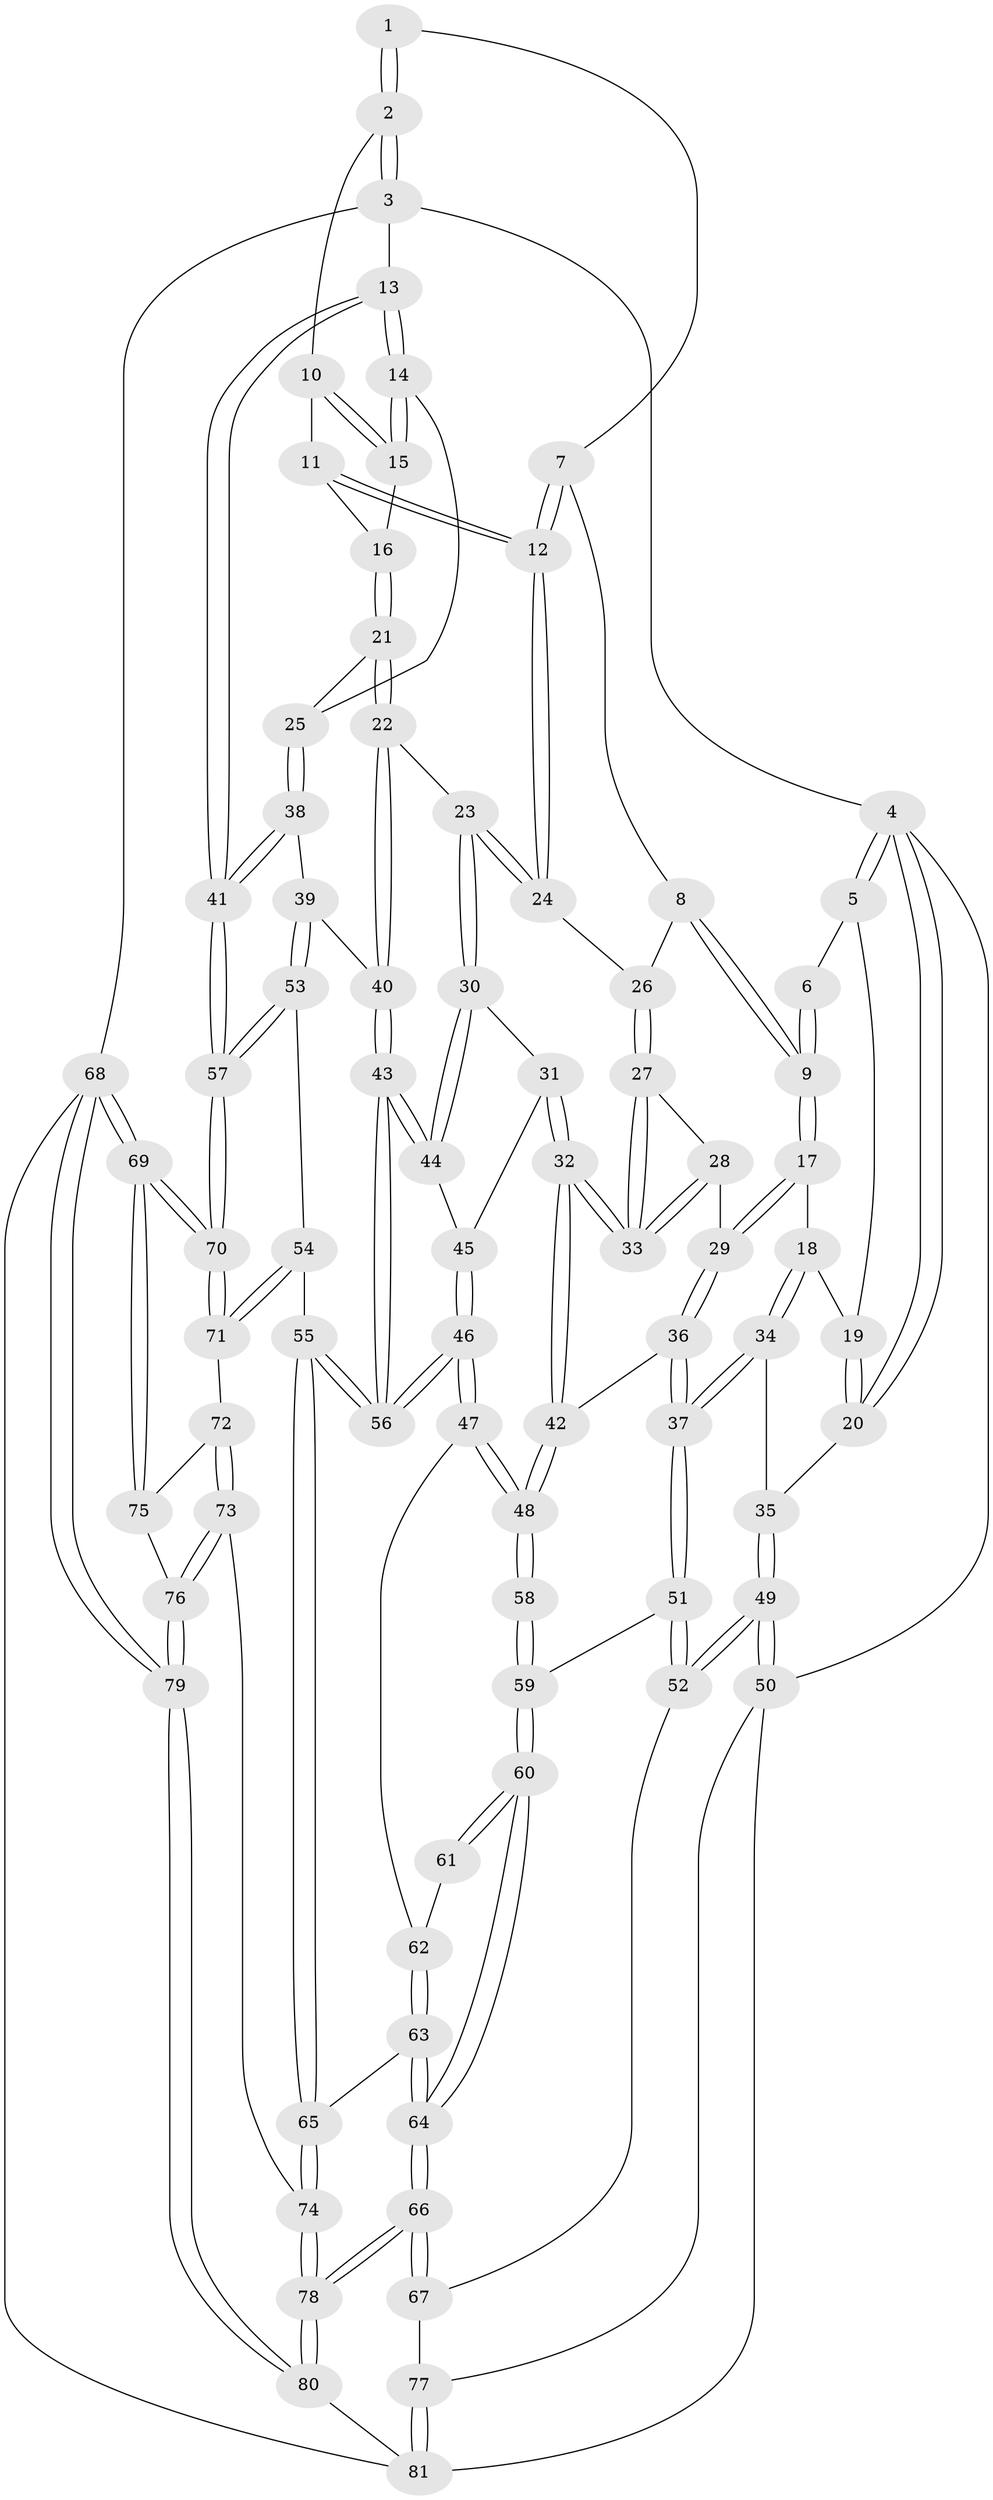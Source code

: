 // Generated by graph-tools (version 1.1) at 2025/03/03/09/25 03:03:18]
// undirected, 81 vertices, 199 edges
graph export_dot {
graph [start="1"]
  node [color=gray90,style=filled];
  1 [pos="+0.6641949041326027+0"];
  2 [pos="+0.8763076450609638+0"];
  3 [pos="+1+0"];
  4 [pos="+0+0"];
  5 [pos="+0+0"];
  6 [pos="+0.29732578626708944+0"];
  7 [pos="+0.6117398056550813+0"];
  8 [pos="+0.43611435332188847+0.18556118429931356"];
  9 [pos="+0.3250631812659761+0.1799601593177357"];
  10 [pos="+0.8687372849554444+0"];
  11 [pos="+0.7852038937141561+0.12471987175071114"];
  12 [pos="+0.6289355330018807+0.21939296148168153"];
  13 [pos="+1+0.26798371553555816"];
  14 [pos="+0.9782194405455319+0.24375935044634786"];
  15 [pos="+0.9496930354044144+0.19935574291880007"];
  16 [pos="+0.8089614352065+0.17230468056271697"];
  17 [pos="+0.29265321078744316+0.2207923869801539"];
  18 [pos="+0.2724218207790328+0.22482723608617944"];
  19 [pos="+0.14682346607121383+0.1464775841236149"];
  20 [pos="+0+0.09369174283322938"];
  21 [pos="+0.8398487556969827+0.31985609426645256"];
  22 [pos="+0.72510090653828+0.3570322615744752"];
  23 [pos="+0.6871930225977085+0.3570772633475232"];
  24 [pos="+0.6135420186077689+0.24099347224806264"];
  25 [pos="+0.8516186060009113+0.3234472312007308"];
  26 [pos="+0.5620610526930401+0.23700589533386618"];
  27 [pos="+0.5094886387741817+0.36359721491974334"];
  28 [pos="+0.3904342429017828+0.33602517134406906"];
  29 [pos="+0.3195940625311776+0.3030791941156477"];
  30 [pos="+0.6852091761375492+0.3606815908243658"];
  31 [pos="+0.5613237723612045+0.45140794589485816"];
  32 [pos="+0.5248211057198374+0.45462135514281504"];
  33 [pos="+0.5187501692188975+0.4381798470788683"];
  34 [pos="+0.13579279241707387+0.30170872734622006"];
  35 [pos="+0+0.3286068659479515"];
  36 [pos="+0.32874516263670694+0.41685257674206544"];
  37 [pos="+0.17252266157596088+0.5872169680158571"];
  38 [pos="+0.9377107446370391+0.4589853869397258"];
  39 [pos="+0.8463226742219256+0.533634550174992"];
  40 [pos="+0.8303870416556559+0.5323831743987797"];
  41 [pos="+1+0.49778618631024435"];
  42 [pos="+0.44983356014887843+0.5218106448025498"];
  43 [pos="+0.7094695893509265+0.5731675605693894"];
  44 [pos="+0.7034023490695831+0.5539120672003192"];
  45 [pos="+0.5670654573680288+0.4597174511813575"];
  46 [pos="+0.6310393863247442+0.632329984064442"];
  47 [pos="+0.48207726993866007+0.6085682701841822"];
  48 [pos="+0.44943638990985885+0.5593437885853364"];
  49 [pos="+0+0.6598817487865196"];
  50 [pos="+0+0.7261221841318575"];
  51 [pos="+0.17142449664929116+0.5899042104795627"];
  52 [pos="+0.04045239994608848+0.6337908526637608"];
  53 [pos="+0.8942645921943949+0.681640464892827"];
  54 [pos="+0.8705116039298886+0.7169665811465717"];
  55 [pos="+0.6797448669006853+0.6906862936041608"];
  56 [pos="+0.6669221671923109+0.6475956594990679"];
  57 [pos="+1+0.5876989214211849"];
  58 [pos="+0.4255265978844475+0.5692693899140929"];
  59 [pos="+0.24373932677043922+0.632636438475577"];
  60 [pos="+0.2958363829566525+0.7189247105289231"];
  61 [pos="+0.37381307413957643+0.6658710217349963"];
  62 [pos="+0.4693717850625393+0.654542240610504"];
  63 [pos="+0.4389629451235751+0.802883096111738"];
  64 [pos="+0.3755417194726548+0.886876483540664"];
  65 [pos="+0.6684239378340338+0.7222107166634439"];
  66 [pos="+0.37507085372044097+0.8898306755530867"];
  67 [pos="+0.23995848317772836+0.8437864736816786"];
  68 [pos="+1+1"];
  69 [pos="+1+1"];
  70 [pos="+1+0.9065770639790866"];
  71 [pos="+0.887962902413499+0.7982171779356347"];
  72 [pos="+0.883093336133266+0.8065753403846128"];
  73 [pos="+0.7363339836581727+0.8689399448799233"];
  74 [pos="+0.6865330300422408+0.8424958603971168"];
  75 [pos="+0.8850613071197503+0.8448269282176374"];
  76 [pos="+0.8440128897400898+1"];
  77 [pos="+0.042667969455442496+0.8461306769492134"];
  78 [pos="+0.4068018974754262+1"];
  79 [pos="+0.8696759281482944+1"];
  80 [pos="+0.4012800771270105+1"];
  81 [pos="+0.3074924800778693+1"];
  1 -- 2;
  1 -- 2;
  1 -- 7;
  2 -- 3;
  2 -- 3;
  2 -- 10;
  3 -- 4;
  3 -- 13;
  3 -- 68;
  4 -- 5;
  4 -- 5;
  4 -- 20;
  4 -- 20;
  4 -- 50;
  5 -- 6;
  5 -- 19;
  6 -- 9;
  6 -- 9;
  7 -- 8;
  7 -- 12;
  7 -- 12;
  8 -- 9;
  8 -- 9;
  8 -- 26;
  9 -- 17;
  9 -- 17;
  10 -- 11;
  10 -- 15;
  10 -- 15;
  11 -- 12;
  11 -- 12;
  11 -- 16;
  12 -- 24;
  12 -- 24;
  13 -- 14;
  13 -- 14;
  13 -- 41;
  13 -- 41;
  14 -- 15;
  14 -- 15;
  14 -- 25;
  15 -- 16;
  16 -- 21;
  16 -- 21;
  17 -- 18;
  17 -- 29;
  17 -- 29;
  18 -- 19;
  18 -- 34;
  18 -- 34;
  19 -- 20;
  19 -- 20;
  20 -- 35;
  21 -- 22;
  21 -- 22;
  21 -- 25;
  22 -- 23;
  22 -- 40;
  22 -- 40;
  23 -- 24;
  23 -- 24;
  23 -- 30;
  23 -- 30;
  24 -- 26;
  25 -- 38;
  25 -- 38;
  26 -- 27;
  26 -- 27;
  27 -- 28;
  27 -- 33;
  27 -- 33;
  28 -- 29;
  28 -- 33;
  28 -- 33;
  29 -- 36;
  29 -- 36;
  30 -- 31;
  30 -- 44;
  30 -- 44;
  31 -- 32;
  31 -- 32;
  31 -- 45;
  32 -- 33;
  32 -- 33;
  32 -- 42;
  32 -- 42;
  34 -- 35;
  34 -- 37;
  34 -- 37;
  35 -- 49;
  35 -- 49;
  36 -- 37;
  36 -- 37;
  36 -- 42;
  37 -- 51;
  37 -- 51;
  38 -- 39;
  38 -- 41;
  38 -- 41;
  39 -- 40;
  39 -- 53;
  39 -- 53;
  40 -- 43;
  40 -- 43;
  41 -- 57;
  41 -- 57;
  42 -- 48;
  42 -- 48;
  43 -- 44;
  43 -- 44;
  43 -- 56;
  43 -- 56;
  44 -- 45;
  45 -- 46;
  45 -- 46;
  46 -- 47;
  46 -- 47;
  46 -- 56;
  46 -- 56;
  47 -- 48;
  47 -- 48;
  47 -- 62;
  48 -- 58;
  48 -- 58;
  49 -- 50;
  49 -- 50;
  49 -- 52;
  49 -- 52;
  50 -- 77;
  50 -- 81;
  51 -- 52;
  51 -- 52;
  51 -- 59;
  52 -- 67;
  53 -- 54;
  53 -- 57;
  53 -- 57;
  54 -- 55;
  54 -- 71;
  54 -- 71;
  55 -- 56;
  55 -- 56;
  55 -- 65;
  55 -- 65;
  57 -- 70;
  57 -- 70;
  58 -- 59;
  58 -- 59;
  59 -- 60;
  59 -- 60;
  60 -- 61;
  60 -- 61;
  60 -- 64;
  60 -- 64;
  61 -- 62;
  62 -- 63;
  62 -- 63;
  63 -- 64;
  63 -- 64;
  63 -- 65;
  64 -- 66;
  64 -- 66;
  65 -- 74;
  65 -- 74;
  66 -- 67;
  66 -- 67;
  66 -- 78;
  66 -- 78;
  67 -- 77;
  68 -- 69;
  68 -- 69;
  68 -- 79;
  68 -- 79;
  68 -- 81;
  69 -- 70;
  69 -- 70;
  69 -- 75;
  69 -- 75;
  70 -- 71;
  70 -- 71;
  71 -- 72;
  72 -- 73;
  72 -- 73;
  72 -- 75;
  73 -- 74;
  73 -- 76;
  73 -- 76;
  74 -- 78;
  74 -- 78;
  75 -- 76;
  76 -- 79;
  76 -- 79;
  77 -- 81;
  77 -- 81;
  78 -- 80;
  78 -- 80;
  79 -- 80;
  79 -- 80;
  80 -- 81;
}
